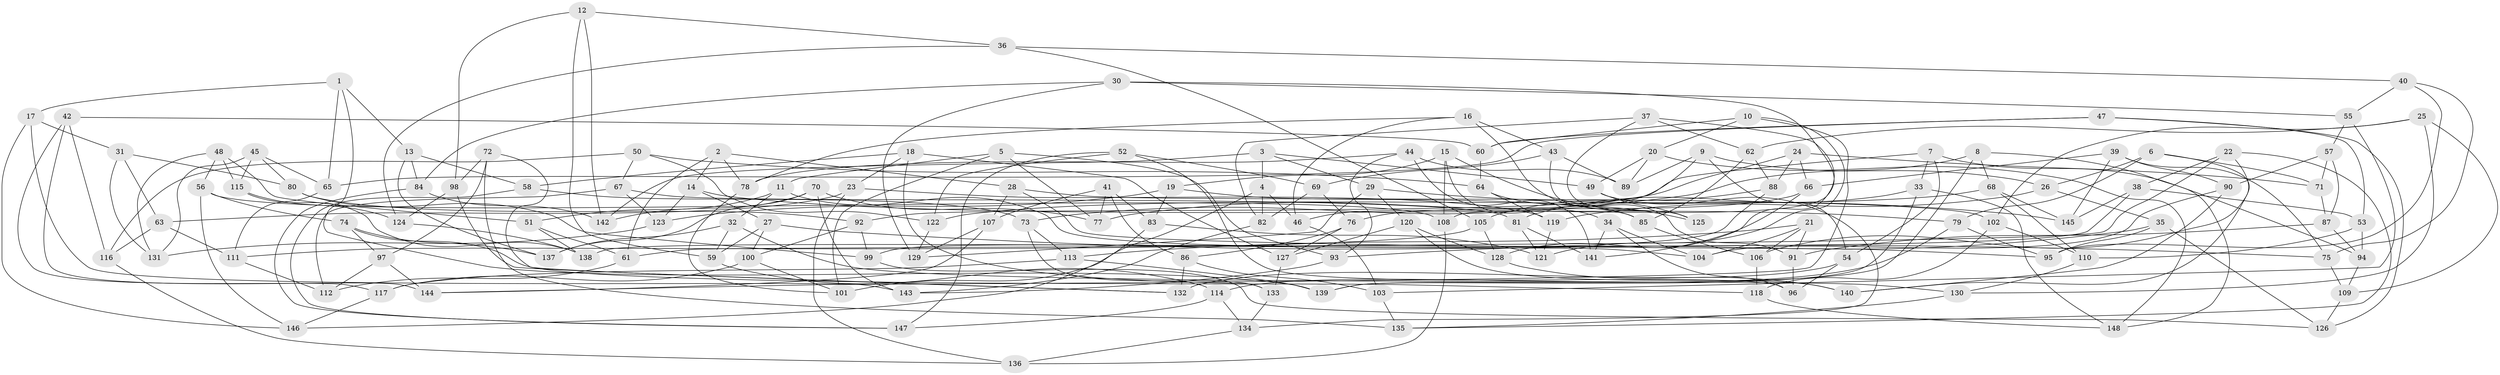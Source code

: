 // Generated by graph-tools (version 1.1) at 2025/38/03/09/25 02:38:12]
// undirected, 148 vertices, 296 edges
graph export_dot {
graph [start="1"]
  node [color=gray90,style=filled];
  1;
  2;
  3;
  4;
  5;
  6;
  7;
  8;
  9;
  10;
  11;
  12;
  13;
  14;
  15;
  16;
  17;
  18;
  19;
  20;
  21;
  22;
  23;
  24;
  25;
  26;
  27;
  28;
  29;
  30;
  31;
  32;
  33;
  34;
  35;
  36;
  37;
  38;
  39;
  40;
  41;
  42;
  43;
  44;
  45;
  46;
  47;
  48;
  49;
  50;
  51;
  52;
  53;
  54;
  55;
  56;
  57;
  58;
  59;
  60;
  61;
  62;
  63;
  64;
  65;
  66;
  67;
  68;
  69;
  70;
  71;
  72;
  73;
  74;
  75;
  76;
  77;
  78;
  79;
  80;
  81;
  82;
  83;
  84;
  85;
  86;
  87;
  88;
  89;
  90;
  91;
  92;
  93;
  94;
  95;
  96;
  97;
  98;
  99;
  100;
  101;
  102;
  103;
  104;
  105;
  106;
  107;
  108;
  109;
  110;
  111;
  112;
  113;
  114;
  115;
  116;
  117;
  118;
  119;
  120;
  121;
  122;
  123;
  124;
  125;
  126;
  127;
  128;
  129;
  130;
  131;
  132;
  133;
  134;
  135;
  136;
  137;
  138;
  139;
  140;
  141;
  142;
  143;
  144;
  145;
  146;
  147;
  148;
  1 -- 65;
  1 -- 17;
  1 -- 139;
  1 -- 13;
  2 -- 78;
  2 -- 61;
  2 -- 28;
  2 -- 14;
  3 -- 142;
  3 -- 4;
  3 -- 29;
  3 -- 49;
  4 -- 46;
  4 -- 101;
  4 -- 82;
  5 -- 77;
  5 -- 11;
  5 -- 101;
  5 -- 93;
  6 -- 79;
  6 -- 140;
  6 -- 26;
  6 -- 71;
  7 -- 33;
  7 -- 92;
  7 -- 54;
  7 -- 94;
  8 -- 68;
  8 -- 139;
  8 -- 148;
  8 -- 77;
  9 -- 89;
  9 -- 46;
  9 -- 26;
  9 -- 54;
  10 -- 20;
  10 -- 60;
  10 -- 121;
  10 -- 144;
  11 -- 51;
  11 -- 32;
  11 -- 104;
  12 -- 142;
  12 -- 98;
  12 -- 59;
  12 -- 36;
  13 -- 137;
  13 -- 84;
  13 -- 58;
  14 -- 123;
  14 -- 27;
  14 -- 79;
  15 -- 34;
  15 -- 108;
  15 -- 125;
  15 -- 19;
  16 -- 43;
  16 -- 46;
  16 -- 78;
  16 -- 91;
  17 -- 31;
  17 -- 143;
  17 -- 146;
  18 -- 127;
  18 -- 58;
  18 -- 133;
  18 -- 23;
  19 -- 123;
  19 -- 83;
  19 -- 85;
  20 -- 148;
  20 -- 49;
  20 -- 89;
  21 -- 106;
  21 -- 113;
  21 -- 91;
  21 -- 104;
  22 -- 61;
  22 -- 38;
  22 -- 135;
  22 -- 106;
  23 -- 119;
  23 -- 136;
  23 -- 63;
  24 -- 71;
  24 -- 73;
  24 -- 88;
  24 -- 66;
  25 -- 102;
  25 -- 130;
  25 -- 62;
  25 -- 109;
  26 -- 35;
  26 -- 119;
  27 -- 100;
  27 -- 75;
  27 -- 59;
  28 -- 102;
  28 -- 107;
  28 -- 95;
  29 -- 120;
  29 -- 145;
  29 -- 129;
  30 -- 84;
  30 -- 108;
  30 -- 55;
  30 -- 129;
  31 -- 131;
  31 -- 63;
  31 -- 80;
  32 -- 59;
  32 -- 130;
  32 -- 137;
  33 -- 139;
  33 -- 81;
  33 -- 148;
  34 -- 96;
  34 -- 141;
  34 -- 104;
  35 -- 95;
  35 -- 93;
  35 -- 126;
  36 -- 40;
  36 -- 124;
  36 -- 105;
  37 -- 125;
  37 -- 128;
  37 -- 82;
  37 -- 62;
  38 -- 53;
  38 -- 145;
  38 -- 138;
  39 -- 75;
  39 -- 66;
  39 -- 90;
  39 -- 145;
  40 -- 95;
  40 -- 55;
  40 -- 75;
  41 -- 86;
  41 -- 77;
  41 -- 83;
  41 -- 107;
  42 -- 117;
  42 -- 60;
  42 -- 116;
  42 -- 144;
  43 -- 89;
  43 -- 125;
  43 -- 69;
  44 -- 89;
  44 -- 93;
  44 -- 78;
  44 -- 141;
  45 -- 115;
  45 -- 80;
  45 -- 65;
  45 -- 131;
  46 -- 103;
  47 -- 53;
  47 -- 126;
  47 -- 60;
  47 -- 65;
  48 -- 131;
  48 -- 56;
  48 -- 51;
  48 -- 115;
  49 -- 125;
  49 -- 134;
  50 -- 67;
  50 -- 116;
  50 -- 64;
  50 -- 122;
  51 -- 138;
  51 -- 61;
  52 -- 69;
  52 -- 147;
  52 -- 96;
  52 -- 122;
  53 -- 110;
  53 -- 94;
  54 -- 132;
  54 -- 96;
  55 -- 57;
  55 -- 103;
  56 -- 146;
  56 -- 74;
  56 -- 108;
  57 -- 90;
  57 -- 71;
  57 -- 87;
  58 -- 147;
  58 -- 73;
  59 -- 114;
  60 -- 64;
  61 -- 112;
  62 -- 88;
  62 -- 85;
  63 -- 111;
  63 -- 116;
  64 -- 85;
  64 -- 119;
  65 -- 111;
  66 -- 76;
  66 -- 141;
  67 -- 81;
  67 -- 123;
  67 -- 112;
  68 -- 110;
  68 -- 122;
  68 -- 145;
  69 -- 82;
  69 -- 76;
  70 -- 77;
  70 -- 142;
  70 -- 143;
  70 -- 137;
  71 -- 87;
  72 -- 135;
  72 -- 132;
  72 -- 97;
  72 -- 98;
  73 -- 113;
  73 -- 133;
  74 -- 118;
  74 -- 137;
  74 -- 97;
  75 -- 109;
  76 -- 127;
  76 -- 86;
  78 -- 101;
  79 -- 95;
  79 -- 114;
  80 -- 92;
  80 -- 99;
  81 -- 121;
  81 -- 141;
  82 -- 143;
  83 -- 121;
  83 -- 146;
  84 -- 142;
  84 -- 147;
  85 -- 106;
  86 -- 103;
  86 -- 132;
  87 -- 94;
  87 -- 91;
  88 -- 99;
  88 -- 105;
  90 -- 104;
  90 -- 140;
  91 -- 96;
  92 -- 99;
  92 -- 100;
  93 -- 143;
  94 -- 109;
  97 -- 144;
  97 -- 112;
  98 -- 124;
  98 -- 132;
  99 -- 126;
  100 -- 117;
  100 -- 101;
  102 -- 118;
  102 -- 110;
  103 -- 135;
  105 -- 111;
  105 -- 128;
  106 -- 118;
  107 -- 129;
  107 -- 144;
  108 -- 136;
  109 -- 126;
  110 -- 130;
  111 -- 112;
  113 -- 139;
  113 -- 117;
  114 -- 134;
  114 -- 147;
  115 -- 138;
  115 -- 124;
  116 -- 136;
  117 -- 146;
  118 -- 148;
  119 -- 121;
  120 -- 128;
  120 -- 140;
  120 -- 127;
  122 -- 129;
  123 -- 131;
  124 -- 138;
  127 -- 133;
  128 -- 140;
  130 -- 135;
  133 -- 134;
  134 -- 136;
}
